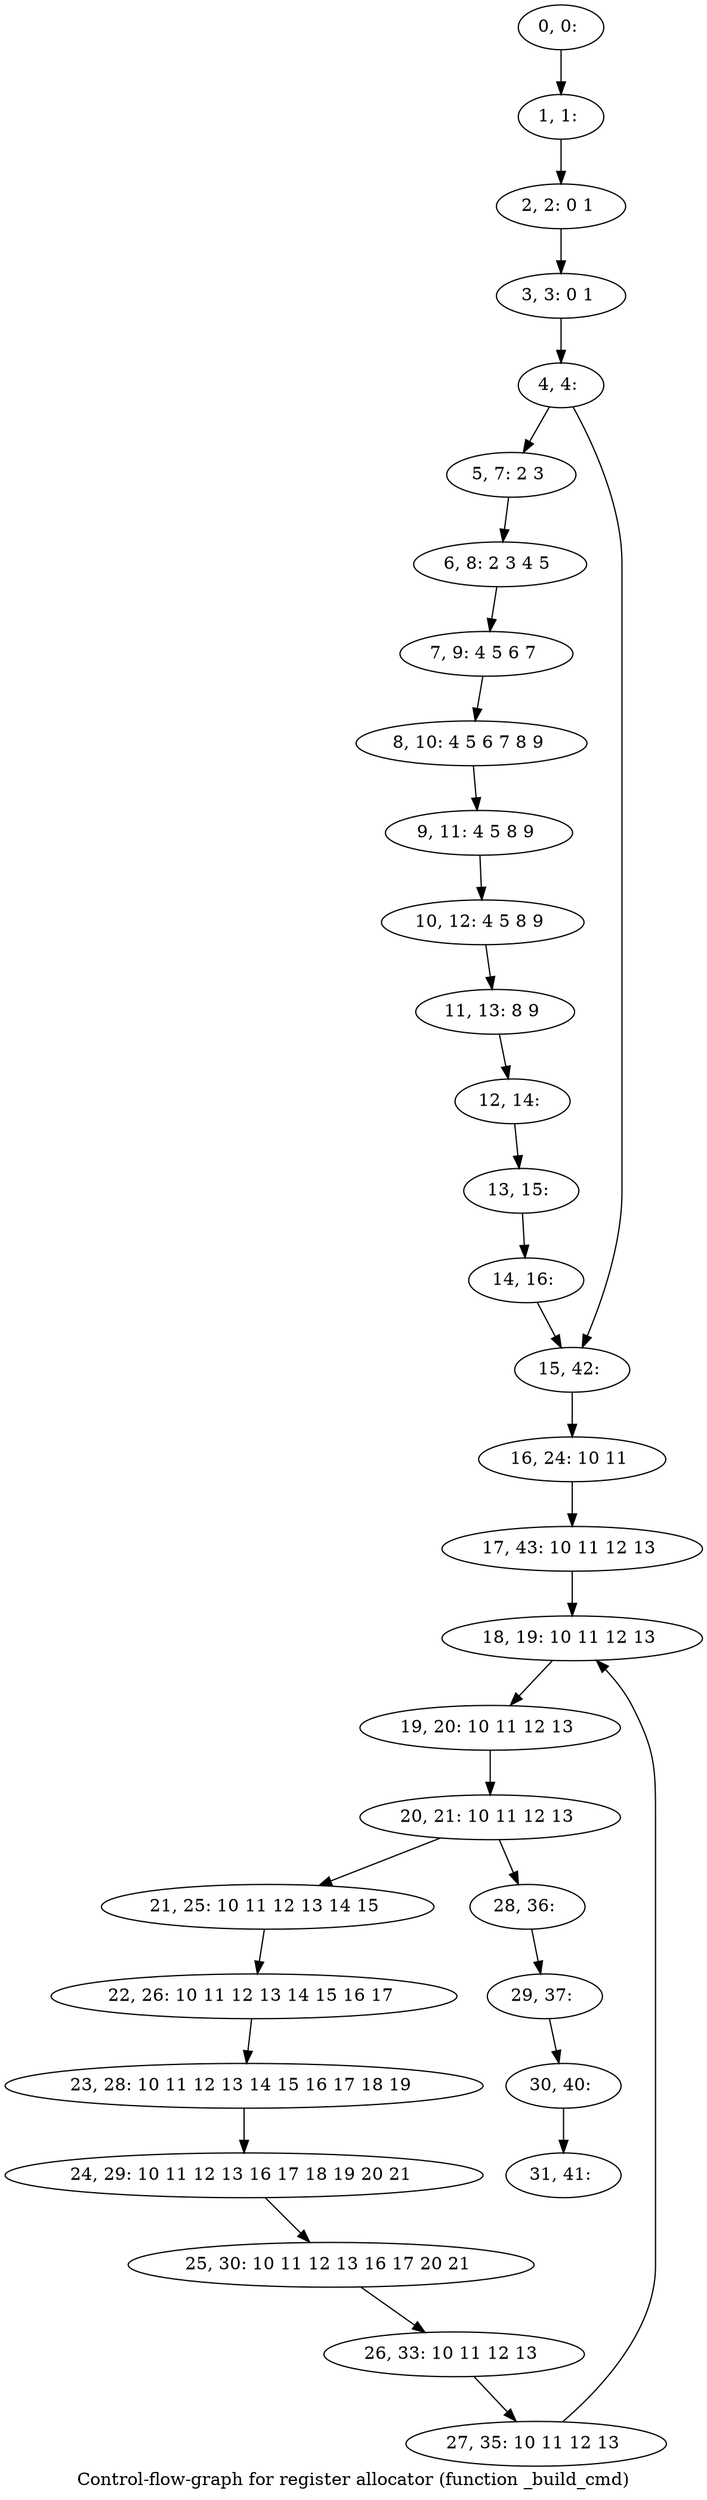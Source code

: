 digraph G {
graph [label="Control-flow-graph for register allocator (function _build_cmd)"]
0[label="0, 0: "];
1[label="1, 1: "];
2[label="2, 2: 0 1 "];
3[label="3, 3: 0 1 "];
4[label="4, 4: "];
5[label="5, 7: 2 3 "];
6[label="6, 8: 2 3 4 5 "];
7[label="7, 9: 4 5 6 7 "];
8[label="8, 10: 4 5 6 7 8 9 "];
9[label="9, 11: 4 5 8 9 "];
10[label="10, 12: 4 5 8 9 "];
11[label="11, 13: 8 9 "];
12[label="12, 14: "];
13[label="13, 15: "];
14[label="14, 16: "];
15[label="15, 42: "];
16[label="16, 24: 10 11 "];
17[label="17, 43: 10 11 12 13 "];
18[label="18, 19: 10 11 12 13 "];
19[label="19, 20: 10 11 12 13 "];
20[label="20, 21: 10 11 12 13 "];
21[label="21, 25: 10 11 12 13 14 15 "];
22[label="22, 26: 10 11 12 13 14 15 16 17 "];
23[label="23, 28: 10 11 12 13 14 15 16 17 18 19 "];
24[label="24, 29: 10 11 12 13 16 17 18 19 20 21 "];
25[label="25, 30: 10 11 12 13 16 17 20 21 "];
26[label="26, 33: 10 11 12 13 "];
27[label="27, 35: 10 11 12 13 "];
28[label="28, 36: "];
29[label="29, 37: "];
30[label="30, 40: "];
31[label="31, 41: "];
0->1 ;
1->2 ;
2->3 ;
3->4 ;
4->5 ;
4->15 ;
5->6 ;
6->7 ;
7->8 ;
8->9 ;
9->10 ;
10->11 ;
11->12 ;
12->13 ;
13->14 ;
14->15 ;
15->16 ;
16->17 ;
17->18 ;
18->19 ;
19->20 ;
20->21 ;
20->28 ;
21->22 ;
22->23 ;
23->24 ;
24->25 ;
25->26 ;
26->27 ;
27->18 ;
28->29 ;
29->30 ;
30->31 ;
}
